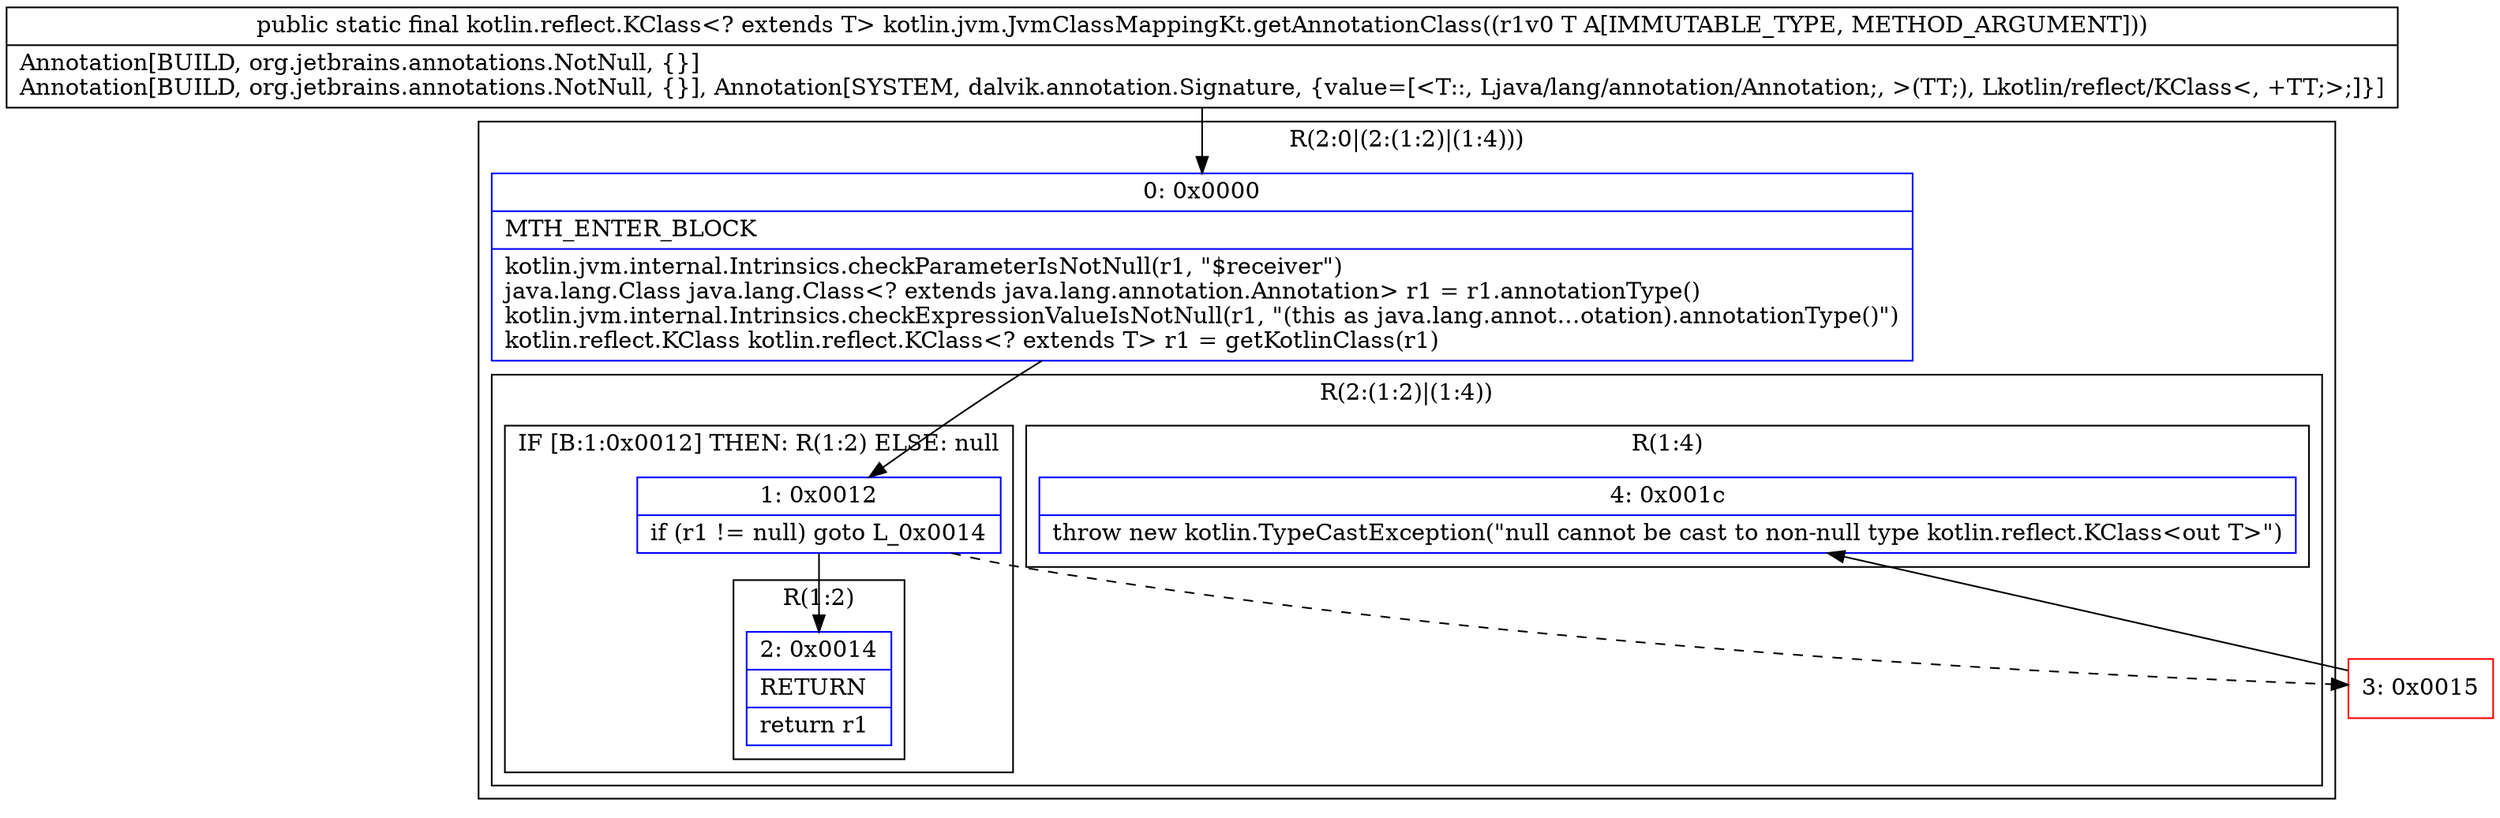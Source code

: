 digraph "CFG forkotlin.jvm.JvmClassMappingKt.getAnnotationClass(Ljava\/lang\/annotation\/Annotation;)Lkotlin\/reflect\/KClass;" {
subgraph cluster_Region_2113928447 {
label = "R(2:0|(2:(1:2)|(1:4)))";
node [shape=record,color=blue];
Node_0 [shape=record,label="{0\:\ 0x0000|MTH_ENTER_BLOCK\l|kotlin.jvm.internal.Intrinsics.checkParameterIsNotNull(r1, \"$receiver\")\ljava.lang.Class java.lang.Class\<? extends java.lang.annotation.Annotation\> r1 = r1.annotationType()\lkotlin.jvm.internal.Intrinsics.checkExpressionValueIsNotNull(r1, \"(this as java.lang.annot…otation).annotationType()\")\lkotlin.reflect.KClass kotlin.reflect.KClass\<? extends T\> r1 = getKotlinClass(r1)\l}"];
subgraph cluster_Region_830010342 {
label = "R(2:(1:2)|(1:4))";
node [shape=record,color=blue];
subgraph cluster_IfRegion_983280299 {
label = "IF [B:1:0x0012] THEN: R(1:2) ELSE: null";
node [shape=record,color=blue];
Node_1 [shape=record,label="{1\:\ 0x0012|if (r1 != null) goto L_0x0014\l}"];
subgraph cluster_Region_1987174722 {
label = "R(1:2)";
node [shape=record,color=blue];
Node_2 [shape=record,label="{2\:\ 0x0014|RETURN\l|return r1\l}"];
}
}
subgraph cluster_Region_260691068 {
label = "R(1:4)";
node [shape=record,color=blue];
Node_4 [shape=record,label="{4\:\ 0x001c|throw new kotlin.TypeCastException(\"null cannot be cast to non\-null type kotlin.reflect.KClass\<out T\>\")\l}"];
}
}
}
Node_3 [shape=record,color=red,label="{3\:\ 0x0015}"];
MethodNode[shape=record,label="{public static final kotlin.reflect.KClass\<? extends T\> kotlin.jvm.JvmClassMappingKt.getAnnotationClass((r1v0 T A[IMMUTABLE_TYPE, METHOD_ARGUMENT]))  | Annotation[BUILD, org.jetbrains.annotations.NotNull, \{\}]\lAnnotation[BUILD, org.jetbrains.annotations.NotNull, \{\}], Annotation[SYSTEM, dalvik.annotation.Signature, \{value=[\<T::, Ljava\/lang\/annotation\/Annotation;, \>(TT;), Lkotlin\/reflect\/KClass\<, +TT;\>;]\}]\l}"];
MethodNode -> Node_0;
Node_0 -> Node_1;
Node_1 -> Node_2;
Node_1 -> Node_3[style=dashed];
Node_3 -> Node_4;
}

